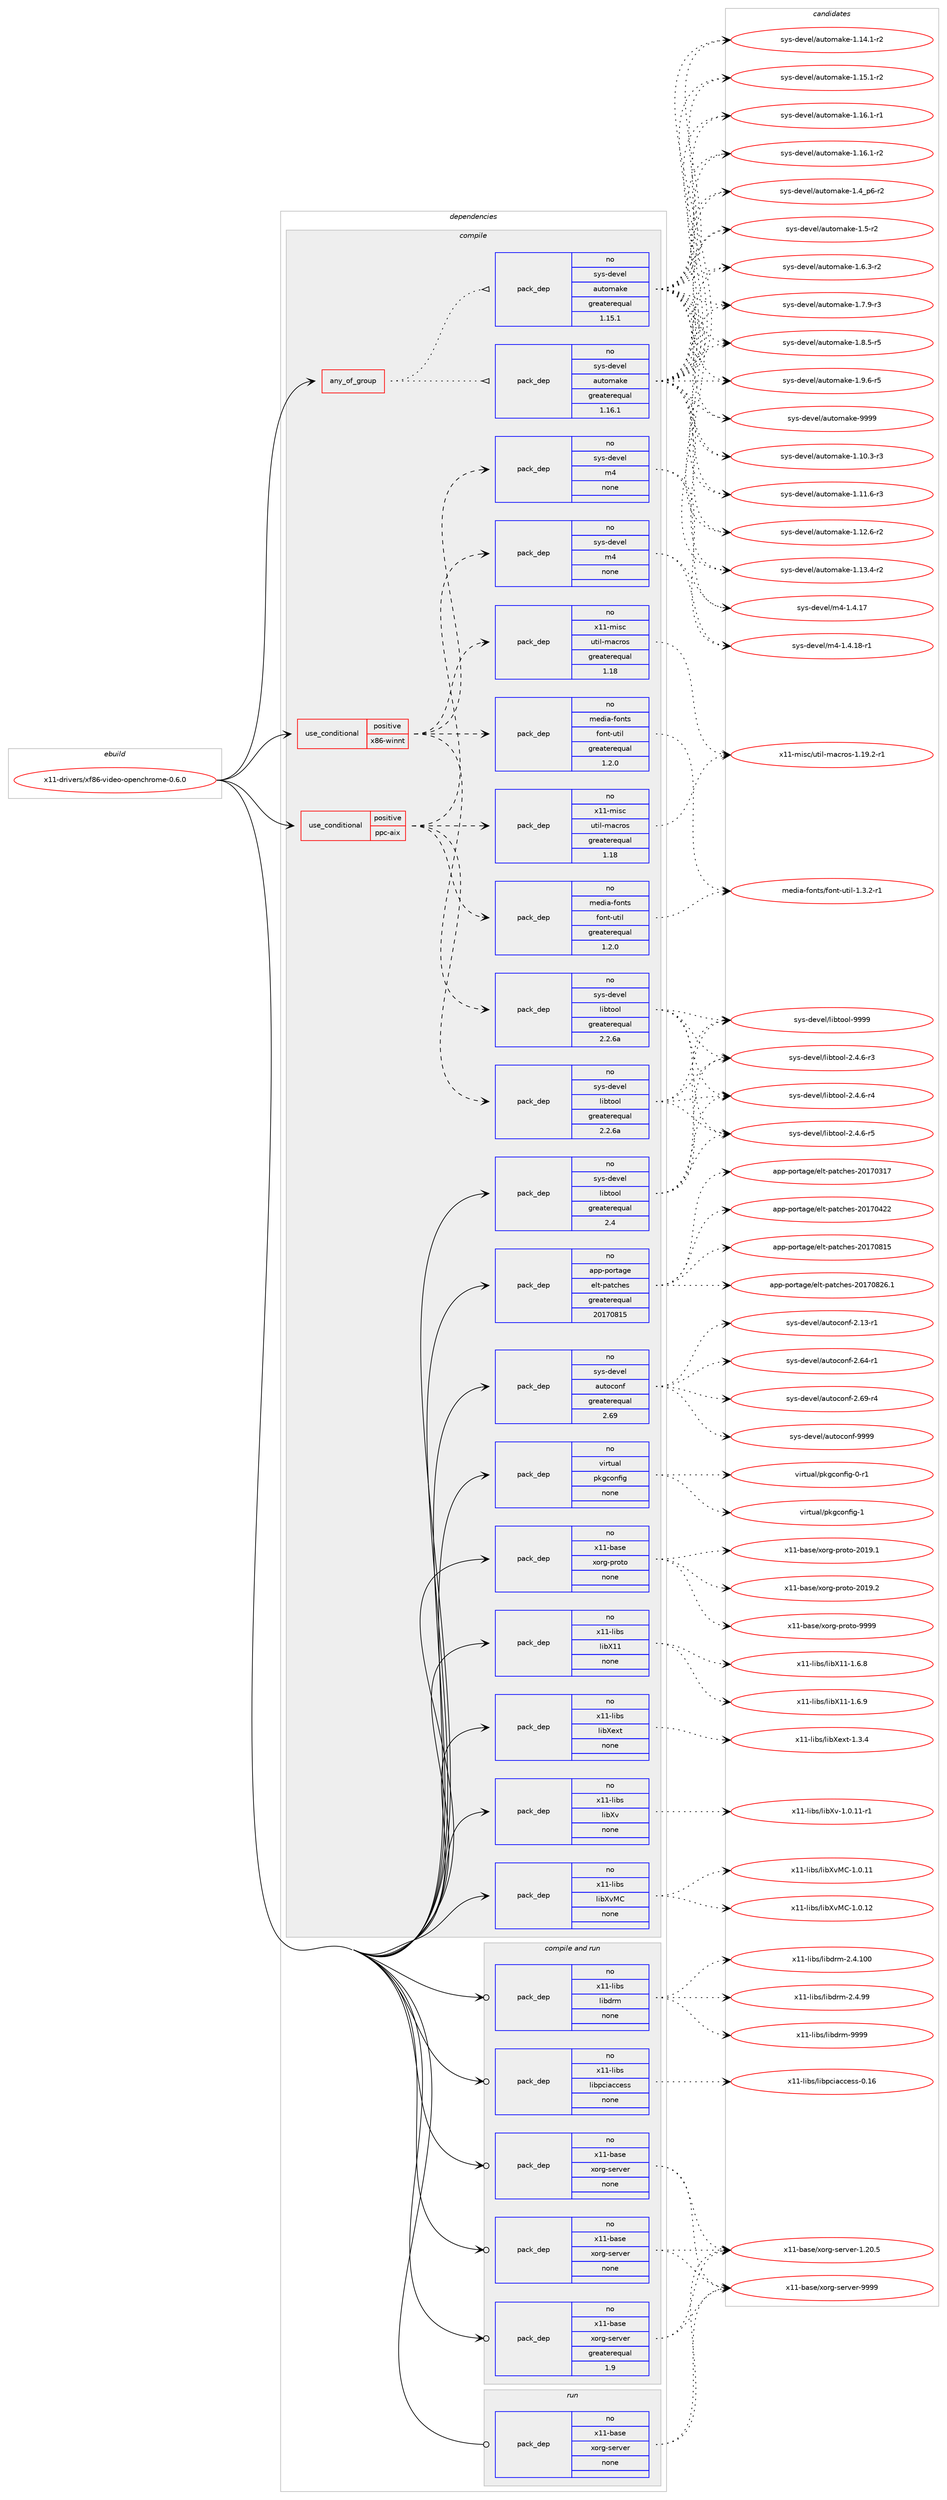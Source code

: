 digraph prolog {

# *************
# Graph options
# *************

newrank=true;
concentrate=true;
compound=true;
graph [rankdir=LR,fontname=Helvetica,fontsize=10,ranksep=1.5];#, ranksep=2.5, nodesep=0.2];
edge  [arrowhead=vee];
node  [fontname=Helvetica,fontsize=10];

# **********
# The ebuild
# **********

subgraph cluster_leftcol {
color=gray;
rank=same;
label=<<i>ebuild</i>>;
id [label="x11-drivers/xf86-video-openchrome-0.6.0", color=red, width=4, href="../x11-drivers/xf86-video-openchrome-0.6.0.svg"];
}

# ****************
# The dependencies
# ****************

subgraph cluster_midcol {
color=gray;
label=<<i>dependencies</i>>;
subgraph cluster_compile {
fillcolor="#eeeeee";
style=filled;
label=<<i>compile</i>>;
subgraph any15936 {
dependency914821 [label=<<TABLE BORDER="0" CELLBORDER="1" CELLSPACING="0" CELLPADDING="4"><TR><TD CELLPADDING="10">any_of_group</TD></TR></TABLE>>, shape=none, color=red];subgraph pack679154 {
dependency914822 [label=<<TABLE BORDER="0" CELLBORDER="1" CELLSPACING="0" CELLPADDING="4" WIDTH="220"><TR><TD ROWSPAN="6" CELLPADDING="30">pack_dep</TD></TR><TR><TD WIDTH="110">no</TD></TR><TR><TD>sys-devel</TD></TR><TR><TD>automake</TD></TR><TR><TD>greaterequal</TD></TR><TR><TD>1.16.1</TD></TR></TABLE>>, shape=none, color=blue];
}
dependency914821:e -> dependency914822:w [weight=20,style="dotted",arrowhead="oinv"];
subgraph pack679155 {
dependency914823 [label=<<TABLE BORDER="0" CELLBORDER="1" CELLSPACING="0" CELLPADDING="4" WIDTH="220"><TR><TD ROWSPAN="6" CELLPADDING="30">pack_dep</TD></TR><TR><TD WIDTH="110">no</TD></TR><TR><TD>sys-devel</TD></TR><TR><TD>automake</TD></TR><TR><TD>greaterequal</TD></TR><TR><TD>1.15.1</TD></TR></TABLE>>, shape=none, color=blue];
}
dependency914821:e -> dependency914823:w [weight=20,style="dotted",arrowhead="oinv"];
}
id:e -> dependency914821:w [weight=20,style="solid",arrowhead="vee"];
subgraph cond219144 {
dependency914824 [label=<<TABLE BORDER="0" CELLBORDER="1" CELLSPACING="0" CELLPADDING="4"><TR><TD ROWSPAN="3" CELLPADDING="10">use_conditional</TD></TR><TR><TD>positive</TD></TR><TR><TD>ppc-aix</TD></TR></TABLE>>, shape=none, color=red];
subgraph pack679156 {
dependency914825 [label=<<TABLE BORDER="0" CELLBORDER="1" CELLSPACING="0" CELLPADDING="4" WIDTH="220"><TR><TD ROWSPAN="6" CELLPADDING="30">pack_dep</TD></TR><TR><TD WIDTH="110">no</TD></TR><TR><TD>sys-devel</TD></TR><TR><TD>libtool</TD></TR><TR><TD>greaterequal</TD></TR><TR><TD>2.2.6a</TD></TR></TABLE>>, shape=none, color=blue];
}
dependency914824:e -> dependency914825:w [weight=20,style="dashed",arrowhead="vee"];
subgraph pack679157 {
dependency914826 [label=<<TABLE BORDER="0" CELLBORDER="1" CELLSPACING="0" CELLPADDING="4" WIDTH="220"><TR><TD ROWSPAN="6" CELLPADDING="30">pack_dep</TD></TR><TR><TD WIDTH="110">no</TD></TR><TR><TD>sys-devel</TD></TR><TR><TD>m4</TD></TR><TR><TD>none</TD></TR><TR><TD></TD></TR></TABLE>>, shape=none, color=blue];
}
dependency914824:e -> dependency914826:w [weight=20,style="dashed",arrowhead="vee"];
subgraph pack679158 {
dependency914827 [label=<<TABLE BORDER="0" CELLBORDER="1" CELLSPACING="0" CELLPADDING="4" WIDTH="220"><TR><TD ROWSPAN="6" CELLPADDING="30">pack_dep</TD></TR><TR><TD WIDTH="110">no</TD></TR><TR><TD>x11-misc</TD></TR><TR><TD>util-macros</TD></TR><TR><TD>greaterequal</TD></TR><TR><TD>1.18</TD></TR></TABLE>>, shape=none, color=blue];
}
dependency914824:e -> dependency914827:w [weight=20,style="dashed",arrowhead="vee"];
subgraph pack679159 {
dependency914828 [label=<<TABLE BORDER="0" CELLBORDER="1" CELLSPACING="0" CELLPADDING="4" WIDTH="220"><TR><TD ROWSPAN="6" CELLPADDING="30">pack_dep</TD></TR><TR><TD WIDTH="110">no</TD></TR><TR><TD>media-fonts</TD></TR><TR><TD>font-util</TD></TR><TR><TD>greaterequal</TD></TR><TR><TD>1.2.0</TD></TR></TABLE>>, shape=none, color=blue];
}
dependency914824:e -> dependency914828:w [weight=20,style="dashed",arrowhead="vee"];
}
id:e -> dependency914824:w [weight=20,style="solid",arrowhead="vee"];
subgraph cond219145 {
dependency914829 [label=<<TABLE BORDER="0" CELLBORDER="1" CELLSPACING="0" CELLPADDING="4"><TR><TD ROWSPAN="3" CELLPADDING="10">use_conditional</TD></TR><TR><TD>positive</TD></TR><TR><TD>x86-winnt</TD></TR></TABLE>>, shape=none, color=red];
subgraph pack679160 {
dependency914830 [label=<<TABLE BORDER="0" CELLBORDER="1" CELLSPACING="0" CELLPADDING="4" WIDTH="220"><TR><TD ROWSPAN="6" CELLPADDING="30">pack_dep</TD></TR><TR><TD WIDTH="110">no</TD></TR><TR><TD>sys-devel</TD></TR><TR><TD>libtool</TD></TR><TR><TD>greaterequal</TD></TR><TR><TD>2.2.6a</TD></TR></TABLE>>, shape=none, color=blue];
}
dependency914829:e -> dependency914830:w [weight=20,style="dashed",arrowhead="vee"];
subgraph pack679161 {
dependency914831 [label=<<TABLE BORDER="0" CELLBORDER="1" CELLSPACING="0" CELLPADDING="4" WIDTH="220"><TR><TD ROWSPAN="6" CELLPADDING="30">pack_dep</TD></TR><TR><TD WIDTH="110">no</TD></TR><TR><TD>sys-devel</TD></TR><TR><TD>m4</TD></TR><TR><TD>none</TD></TR><TR><TD></TD></TR></TABLE>>, shape=none, color=blue];
}
dependency914829:e -> dependency914831:w [weight=20,style="dashed",arrowhead="vee"];
subgraph pack679162 {
dependency914832 [label=<<TABLE BORDER="0" CELLBORDER="1" CELLSPACING="0" CELLPADDING="4" WIDTH="220"><TR><TD ROWSPAN="6" CELLPADDING="30">pack_dep</TD></TR><TR><TD WIDTH="110">no</TD></TR><TR><TD>x11-misc</TD></TR><TR><TD>util-macros</TD></TR><TR><TD>greaterequal</TD></TR><TR><TD>1.18</TD></TR></TABLE>>, shape=none, color=blue];
}
dependency914829:e -> dependency914832:w [weight=20,style="dashed",arrowhead="vee"];
subgraph pack679163 {
dependency914833 [label=<<TABLE BORDER="0" CELLBORDER="1" CELLSPACING="0" CELLPADDING="4" WIDTH="220"><TR><TD ROWSPAN="6" CELLPADDING="30">pack_dep</TD></TR><TR><TD WIDTH="110">no</TD></TR><TR><TD>media-fonts</TD></TR><TR><TD>font-util</TD></TR><TR><TD>greaterequal</TD></TR><TR><TD>1.2.0</TD></TR></TABLE>>, shape=none, color=blue];
}
dependency914829:e -> dependency914833:w [weight=20,style="dashed",arrowhead="vee"];
}
id:e -> dependency914829:w [weight=20,style="solid",arrowhead="vee"];
subgraph pack679164 {
dependency914834 [label=<<TABLE BORDER="0" CELLBORDER="1" CELLSPACING="0" CELLPADDING="4" WIDTH="220"><TR><TD ROWSPAN="6" CELLPADDING="30">pack_dep</TD></TR><TR><TD WIDTH="110">no</TD></TR><TR><TD>app-portage</TD></TR><TR><TD>elt-patches</TD></TR><TR><TD>greaterequal</TD></TR><TR><TD>20170815</TD></TR></TABLE>>, shape=none, color=blue];
}
id:e -> dependency914834:w [weight=20,style="solid",arrowhead="vee"];
subgraph pack679165 {
dependency914835 [label=<<TABLE BORDER="0" CELLBORDER="1" CELLSPACING="0" CELLPADDING="4" WIDTH="220"><TR><TD ROWSPAN="6" CELLPADDING="30">pack_dep</TD></TR><TR><TD WIDTH="110">no</TD></TR><TR><TD>sys-devel</TD></TR><TR><TD>autoconf</TD></TR><TR><TD>greaterequal</TD></TR><TR><TD>2.69</TD></TR></TABLE>>, shape=none, color=blue];
}
id:e -> dependency914835:w [weight=20,style="solid",arrowhead="vee"];
subgraph pack679166 {
dependency914836 [label=<<TABLE BORDER="0" CELLBORDER="1" CELLSPACING="0" CELLPADDING="4" WIDTH="220"><TR><TD ROWSPAN="6" CELLPADDING="30">pack_dep</TD></TR><TR><TD WIDTH="110">no</TD></TR><TR><TD>sys-devel</TD></TR><TR><TD>libtool</TD></TR><TR><TD>greaterequal</TD></TR><TR><TD>2.4</TD></TR></TABLE>>, shape=none, color=blue];
}
id:e -> dependency914836:w [weight=20,style="solid",arrowhead="vee"];
subgraph pack679167 {
dependency914837 [label=<<TABLE BORDER="0" CELLBORDER="1" CELLSPACING="0" CELLPADDING="4" WIDTH="220"><TR><TD ROWSPAN="6" CELLPADDING="30">pack_dep</TD></TR><TR><TD WIDTH="110">no</TD></TR><TR><TD>virtual</TD></TR><TR><TD>pkgconfig</TD></TR><TR><TD>none</TD></TR><TR><TD></TD></TR></TABLE>>, shape=none, color=blue];
}
id:e -> dependency914837:w [weight=20,style="solid",arrowhead="vee"];
subgraph pack679168 {
dependency914838 [label=<<TABLE BORDER="0" CELLBORDER="1" CELLSPACING="0" CELLPADDING="4" WIDTH="220"><TR><TD ROWSPAN="6" CELLPADDING="30">pack_dep</TD></TR><TR><TD WIDTH="110">no</TD></TR><TR><TD>x11-base</TD></TR><TR><TD>xorg-proto</TD></TR><TR><TD>none</TD></TR><TR><TD></TD></TR></TABLE>>, shape=none, color=blue];
}
id:e -> dependency914838:w [weight=20,style="solid",arrowhead="vee"];
subgraph pack679169 {
dependency914839 [label=<<TABLE BORDER="0" CELLBORDER="1" CELLSPACING="0" CELLPADDING="4" WIDTH="220"><TR><TD ROWSPAN="6" CELLPADDING="30">pack_dep</TD></TR><TR><TD WIDTH="110">no</TD></TR><TR><TD>x11-libs</TD></TR><TR><TD>libX11</TD></TR><TR><TD>none</TD></TR><TR><TD></TD></TR></TABLE>>, shape=none, color=blue];
}
id:e -> dependency914839:w [weight=20,style="solid",arrowhead="vee"];
subgraph pack679170 {
dependency914840 [label=<<TABLE BORDER="0" CELLBORDER="1" CELLSPACING="0" CELLPADDING="4" WIDTH="220"><TR><TD ROWSPAN="6" CELLPADDING="30">pack_dep</TD></TR><TR><TD WIDTH="110">no</TD></TR><TR><TD>x11-libs</TD></TR><TR><TD>libXext</TD></TR><TR><TD>none</TD></TR><TR><TD></TD></TR></TABLE>>, shape=none, color=blue];
}
id:e -> dependency914840:w [weight=20,style="solid",arrowhead="vee"];
subgraph pack679171 {
dependency914841 [label=<<TABLE BORDER="0" CELLBORDER="1" CELLSPACING="0" CELLPADDING="4" WIDTH="220"><TR><TD ROWSPAN="6" CELLPADDING="30">pack_dep</TD></TR><TR><TD WIDTH="110">no</TD></TR><TR><TD>x11-libs</TD></TR><TR><TD>libXv</TD></TR><TR><TD>none</TD></TR><TR><TD></TD></TR></TABLE>>, shape=none, color=blue];
}
id:e -> dependency914841:w [weight=20,style="solid",arrowhead="vee"];
subgraph pack679172 {
dependency914842 [label=<<TABLE BORDER="0" CELLBORDER="1" CELLSPACING="0" CELLPADDING="4" WIDTH="220"><TR><TD ROWSPAN="6" CELLPADDING="30">pack_dep</TD></TR><TR><TD WIDTH="110">no</TD></TR><TR><TD>x11-libs</TD></TR><TR><TD>libXvMC</TD></TR><TR><TD>none</TD></TR><TR><TD></TD></TR></TABLE>>, shape=none, color=blue];
}
id:e -> dependency914842:w [weight=20,style="solid",arrowhead="vee"];
}
subgraph cluster_compileandrun {
fillcolor="#eeeeee";
style=filled;
label=<<i>compile and run</i>>;
subgraph pack679173 {
dependency914843 [label=<<TABLE BORDER="0" CELLBORDER="1" CELLSPACING="0" CELLPADDING="4" WIDTH="220"><TR><TD ROWSPAN="6" CELLPADDING="30">pack_dep</TD></TR><TR><TD WIDTH="110">no</TD></TR><TR><TD>x11-base</TD></TR><TR><TD>xorg-server</TD></TR><TR><TD>greaterequal</TD></TR><TR><TD>1.9</TD></TR></TABLE>>, shape=none, color=blue];
}
id:e -> dependency914843:w [weight=20,style="solid",arrowhead="odotvee"];
subgraph pack679174 {
dependency914844 [label=<<TABLE BORDER="0" CELLBORDER="1" CELLSPACING="0" CELLPADDING="4" WIDTH="220"><TR><TD ROWSPAN="6" CELLPADDING="30">pack_dep</TD></TR><TR><TD WIDTH="110">no</TD></TR><TR><TD>x11-base</TD></TR><TR><TD>xorg-server</TD></TR><TR><TD>none</TD></TR><TR><TD></TD></TR></TABLE>>, shape=none, color=blue];
}
id:e -> dependency914844:w [weight=20,style="solid",arrowhead="odotvee"];
subgraph pack679175 {
dependency914845 [label=<<TABLE BORDER="0" CELLBORDER="1" CELLSPACING="0" CELLPADDING="4" WIDTH="220"><TR><TD ROWSPAN="6" CELLPADDING="30">pack_dep</TD></TR><TR><TD WIDTH="110">no</TD></TR><TR><TD>x11-base</TD></TR><TR><TD>xorg-server</TD></TR><TR><TD>none</TD></TR><TR><TD></TD></TR></TABLE>>, shape=none, color=blue];
}
id:e -> dependency914845:w [weight=20,style="solid",arrowhead="odotvee"];
subgraph pack679176 {
dependency914846 [label=<<TABLE BORDER="0" CELLBORDER="1" CELLSPACING="0" CELLPADDING="4" WIDTH="220"><TR><TD ROWSPAN="6" CELLPADDING="30">pack_dep</TD></TR><TR><TD WIDTH="110">no</TD></TR><TR><TD>x11-libs</TD></TR><TR><TD>libdrm</TD></TR><TR><TD>none</TD></TR><TR><TD></TD></TR></TABLE>>, shape=none, color=blue];
}
id:e -> dependency914846:w [weight=20,style="solid",arrowhead="odotvee"];
subgraph pack679177 {
dependency914847 [label=<<TABLE BORDER="0" CELLBORDER="1" CELLSPACING="0" CELLPADDING="4" WIDTH="220"><TR><TD ROWSPAN="6" CELLPADDING="30">pack_dep</TD></TR><TR><TD WIDTH="110">no</TD></TR><TR><TD>x11-libs</TD></TR><TR><TD>libpciaccess</TD></TR><TR><TD>none</TD></TR><TR><TD></TD></TR></TABLE>>, shape=none, color=blue];
}
id:e -> dependency914847:w [weight=20,style="solid",arrowhead="odotvee"];
}
subgraph cluster_run {
fillcolor="#eeeeee";
style=filled;
label=<<i>run</i>>;
subgraph pack679178 {
dependency914848 [label=<<TABLE BORDER="0" CELLBORDER="1" CELLSPACING="0" CELLPADDING="4" WIDTH="220"><TR><TD ROWSPAN="6" CELLPADDING="30">pack_dep</TD></TR><TR><TD WIDTH="110">no</TD></TR><TR><TD>x11-base</TD></TR><TR><TD>xorg-server</TD></TR><TR><TD>none</TD></TR><TR><TD></TD></TR></TABLE>>, shape=none, color=blue];
}
id:e -> dependency914848:w [weight=20,style="solid",arrowhead="odot"];
}
}

# **************
# The candidates
# **************

subgraph cluster_choices {
rank=same;
color=gray;
label=<<i>candidates</i>>;

subgraph choice679154 {
color=black;
nodesep=1;
choice11512111545100101118101108479711711611110997107101454946494846514511451 [label="sys-devel/automake-1.10.3-r3", color=red, width=4,href="../sys-devel/automake-1.10.3-r3.svg"];
choice11512111545100101118101108479711711611110997107101454946494946544511451 [label="sys-devel/automake-1.11.6-r3", color=red, width=4,href="../sys-devel/automake-1.11.6-r3.svg"];
choice11512111545100101118101108479711711611110997107101454946495046544511450 [label="sys-devel/automake-1.12.6-r2", color=red, width=4,href="../sys-devel/automake-1.12.6-r2.svg"];
choice11512111545100101118101108479711711611110997107101454946495146524511450 [label="sys-devel/automake-1.13.4-r2", color=red, width=4,href="../sys-devel/automake-1.13.4-r2.svg"];
choice11512111545100101118101108479711711611110997107101454946495246494511450 [label="sys-devel/automake-1.14.1-r2", color=red, width=4,href="../sys-devel/automake-1.14.1-r2.svg"];
choice11512111545100101118101108479711711611110997107101454946495346494511450 [label="sys-devel/automake-1.15.1-r2", color=red, width=4,href="../sys-devel/automake-1.15.1-r2.svg"];
choice11512111545100101118101108479711711611110997107101454946495446494511449 [label="sys-devel/automake-1.16.1-r1", color=red, width=4,href="../sys-devel/automake-1.16.1-r1.svg"];
choice11512111545100101118101108479711711611110997107101454946495446494511450 [label="sys-devel/automake-1.16.1-r2", color=red, width=4,href="../sys-devel/automake-1.16.1-r2.svg"];
choice115121115451001011181011084797117116111109971071014549465295112544511450 [label="sys-devel/automake-1.4_p6-r2", color=red, width=4,href="../sys-devel/automake-1.4_p6-r2.svg"];
choice11512111545100101118101108479711711611110997107101454946534511450 [label="sys-devel/automake-1.5-r2", color=red, width=4,href="../sys-devel/automake-1.5-r2.svg"];
choice115121115451001011181011084797117116111109971071014549465446514511450 [label="sys-devel/automake-1.6.3-r2", color=red, width=4,href="../sys-devel/automake-1.6.3-r2.svg"];
choice115121115451001011181011084797117116111109971071014549465546574511451 [label="sys-devel/automake-1.7.9-r3", color=red, width=4,href="../sys-devel/automake-1.7.9-r3.svg"];
choice115121115451001011181011084797117116111109971071014549465646534511453 [label="sys-devel/automake-1.8.5-r5", color=red, width=4,href="../sys-devel/automake-1.8.5-r5.svg"];
choice115121115451001011181011084797117116111109971071014549465746544511453 [label="sys-devel/automake-1.9.6-r5", color=red, width=4,href="../sys-devel/automake-1.9.6-r5.svg"];
choice115121115451001011181011084797117116111109971071014557575757 [label="sys-devel/automake-9999", color=red, width=4,href="../sys-devel/automake-9999.svg"];
dependency914822:e -> choice11512111545100101118101108479711711611110997107101454946494846514511451:w [style=dotted,weight="100"];
dependency914822:e -> choice11512111545100101118101108479711711611110997107101454946494946544511451:w [style=dotted,weight="100"];
dependency914822:e -> choice11512111545100101118101108479711711611110997107101454946495046544511450:w [style=dotted,weight="100"];
dependency914822:e -> choice11512111545100101118101108479711711611110997107101454946495146524511450:w [style=dotted,weight="100"];
dependency914822:e -> choice11512111545100101118101108479711711611110997107101454946495246494511450:w [style=dotted,weight="100"];
dependency914822:e -> choice11512111545100101118101108479711711611110997107101454946495346494511450:w [style=dotted,weight="100"];
dependency914822:e -> choice11512111545100101118101108479711711611110997107101454946495446494511449:w [style=dotted,weight="100"];
dependency914822:e -> choice11512111545100101118101108479711711611110997107101454946495446494511450:w [style=dotted,weight="100"];
dependency914822:e -> choice115121115451001011181011084797117116111109971071014549465295112544511450:w [style=dotted,weight="100"];
dependency914822:e -> choice11512111545100101118101108479711711611110997107101454946534511450:w [style=dotted,weight="100"];
dependency914822:e -> choice115121115451001011181011084797117116111109971071014549465446514511450:w [style=dotted,weight="100"];
dependency914822:e -> choice115121115451001011181011084797117116111109971071014549465546574511451:w [style=dotted,weight="100"];
dependency914822:e -> choice115121115451001011181011084797117116111109971071014549465646534511453:w [style=dotted,weight="100"];
dependency914822:e -> choice115121115451001011181011084797117116111109971071014549465746544511453:w [style=dotted,weight="100"];
dependency914822:e -> choice115121115451001011181011084797117116111109971071014557575757:w [style=dotted,weight="100"];
}
subgraph choice679155 {
color=black;
nodesep=1;
choice11512111545100101118101108479711711611110997107101454946494846514511451 [label="sys-devel/automake-1.10.3-r3", color=red, width=4,href="../sys-devel/automake-1.10.3-r3.svg"];
choice11512111545100101118101108479711711611110997107101454946494946544511451 [label="sys-devel/automake-1.11.6-r3", color=red, width=4,href="../sys-devel/automake-1.11.6-r3.svg"];
choice11512111545100101118101108479711711611110997107101454946495046544511450 [label="sys-devel/automake-1.12.6-r2", color=red, width=4,href="../sys-devel/automake-1.12.6-r2.svg"];
choice11512111545100101118101108479711711611110997107101454946495146524511450 [label="sys-devel/automake-1.13.4-r2", color=red, width=4,href="../sys-devel/automake-1.13.4-r2.svg"];
choice11512111545100101118101108479711711611110997107101454946495246494511450 [label="sys-devel/automake-1.14.1-r2", color=red, width=4,href="../sys-devel/automake-1.14.1-r2.svg"];
choice11512111545100101118101108479711711611110997107101454946495346494511450 [label="sys-devel/automake-1.15.1-r2", color=red, width=4,href="../sys-devel/automake-1.15.1-r2.svg"];
choice11512111545100101118101108479711711611110997107101454946495446494511449 [label="sys-devel/automake-1.16.1-r1", color=red, width=4,href="../sys-devel/automake-1.16.1-r1.svg"];
choice11512111545100101118101108479711711611110997107101454946495446494511450 [label="sys-devel/automake-1.16.1-r2", color=red, width=4,href="../sys-devel/automake-1.16.1-r2.svg"];
choice115121115451001011181011084797117116111109971071014549465295112544511450 [label="sys-devel/automake-1.4_p6-r2", color=red, width=4,href="../sys-devel/automake-1.4_p6-r2.svg"];
choice11512111545100101118101108479711711611110997107101454946534511450 [label="sys-devel/automake-1.5-r2", color=red, width=4,href="../sys-devel/automake-1.5-r2.svg"];
choice115121115451001011181011084797117116111109971071014549465446514511450 [label="sys-devel/automake-1.6.3-r2", color=red, width=4,href="../sys-devel/automake-1.6.3-r2.svg"];
choice115121115451001011181011084797117116111109971071014549465546574511451 [label="sys-devel/automake-1.7.9-r3", color=red, width=4,href="../sys-devel/automake-1.7.9-r3.svg"];
choice115121115451001011181011084797117116111109971071014549465646534511453 [label="sys-devel/automake-1.8.5-r5", color=red, width=4,href="../sys-devel/automake-1.8.5-r5.svg"];
choice115121115451001011181011084797117116111109971071014549465746544511453 [label="sys-devel/automake-1.9.6-r5", color=red, width=4,href="../sys-devel/automake-1.9.6-r5.svg"];
choice115121115451001011181011084797117116111109971071014557575757 [label="sys-devel/automake-9999", color=red, width=4,href="../sys-devel/automake-9999.svg"];
dependency914823:e -> choice11512111545100101118101108479711711611110997107101454946494846514511451:w [style=dotted,weight="100"];
dependency914823:e -> choice11512111545100101118101108479711711611110997107101454946494946544511451:w [style=dotted,weight="100"];
dependency914823:e -> choice11512111545100101118101108479711711611110997107101454946495046544511450:w [style=dotted,weight="100"];
dependency914823:e -> choice11512111545100101118101108479711711611110997107101454946495146524511450:w [style=dotted,weight="100"];
dependency914823:e -> choice11512111545100101118101108479711711611110997107101454946495246494511450:w [style=dotted,weight="100"];
dependency914823:e -> choice11512111545100101118101108479711711611110997107101454946495346494511450:w [style=dotted,weight="100"];
dependency914823:e -> choice11512111545100101118101108479711711611110997107101454946495446494511449:w [style=dotted,weight="100"];
dependency914823:e -> choice11512111545100101118101108479711711611110997107101454946495446494511450:w [style=dotted,weight="100"];
dependency914823:e -> choice115121115451001011181011084797117116111109971071014549465295112544511450:w [style=dotted,weight="100"];
dependency914823:e -> choice11512111545100101118101108479711711611110997107101454946534511450:w [style=dotted,weight="100"];
dependency914823:e -> choice115121115451001011181011084797117116111109971071014549465446514511450:w [style=dotted,weight="100"];
dependency914823:e -> choice115121115451001011181011084797117116111109971071014549465546574511451:w [style=dotted,weight="100"];
dependency914823:e -> choice115121115451001011181011084797117116111109971071014549465646534511453:w [style=dotted,weight="100"];
dependency914823:e -> choice115121115451001011181011084797117116111109971071014549465746544511453:w [style=dotted,weight="100"];
dependency914823:e -> choice115121115451001011181011084797117116111109971071014557575757:w [style=dotted,weight="100"];
}
subgraph choice679156 {
color=black;
nodesep=1;
choice1151211154510010111810110847108105981161111111084550465246544511451 [label="sys-devel/libtool-2.4.6-r3", color=red, width=4,href="../sys-devel/libtool-2.4.6-r3.svg"];
choice1151211154510010111810110847108105981161111111084550465246544511452 [label="sys-devel/libtool-2.4.6-r4", color=red, width=4,href="../sys-devel/libtool-2.4.6-r4.svg"];
choice1151211154510010111810110847108105981161111111084550465246544511453 [label="sys-devel/libtool-2.4.6-r5", color=red, width=4,href="../sys-devel/libtool-2.4.6-r5.svg"];
choice1151211154510010111810110847108105981161111111084557575757 [label="sys-devel/libtool-9999", color=red, width=4,href="../sys-devel/libtool-9999.svg"];
dependency914825:e -> choice1151211154510010111810110847108105981161111111084550465246544511451:w [style=dotted,weight="100"];
dependency914825:e -> choice1151211154510010111810110847108105981161111111084550465246544511452:w [style=dotted,weight="100"];
dependency914825:e -> choice1151211154510010111810110847108105981161111111084550465246544511453:w [style=dotted,weight="100"];
dependency914825:e -> choice1151211154510010111810110847108105981161111111084557575757:w [style=dotted,weight="100"];
}
subgraph choice679157 {
color=black;
nodesep=1;
choice11512111545100101118101108471095245494652464955 [label="sys-devel/m4-1.4.17", color=red, width=4,href="../sys-devel/m4-1.4.17.svg"];
choice115121115451001011181011084710952454946524649564511449 [label="sys-devel/m4-1.4.18-r1", color=red, width=4,href="../sys-devel/m4-1.4.18-r1.svg"];
dependency914826:e -> choice11512111545100101118101108471095245494652464955:w [style=dotted,weight="100"];
dependency914826:e -> choice115121115451001011181011084710952454946524649564511449:w [style=dotted,weight="100"];
}
subgraph choice679158 {
color=black;
nodesep=1;
choice1204949451091051159947117116105108451099799114111115454946495746504511449 [label="x11-misc/util-macros-1.19.2-r1", color=red, width=4,href="../x11-misc/util-macros-1.19.2-r1.svg"];
dependency914827:e -> choice1204949451091051159947117116105108451099799114111115454946495746504511449:w [style=dotted,weight="100"];
}
subgraph choice679159 {
color=black;
nodesep=1;
choice109101100105974510211111011611547102111110116451171161051084549465146504511449 [label="media-fonts/font-util-1.3.2-r1", color=red, width=4,href="../media-fonts/font-util-1.3.2-r1.svg"];
dependency914828:e -> choice109101100105974510211111011611547102111110116451171161051084549465146504511449:w [style=dotted,weight="100"];
}
subgraph choice679160 {
color=black;
nodesep=1;
choice1151211154510010111810110847108105981161111111084550465246544511451 [label="sys-devel/libtool-2.4.6-r3", color=red, width=4,href="../sys-devel/libtool-2.4.6-r3.svg"];
choice1151211154510010111810110847108105981161111111084550465246544511452 [label="sys-devel/libtool-2.4.6-r4", color=red, width=4,href="../sys-devel/libtool-2.4.6-r4.svg"];
choice1151211154510010111810110847108105981161111111084550465246544511453 [label="sys-devel/libtool-2.4.6-r5", color=red, width=4,href="../sys-devel/libtool-2.4.6-r5.svg"];
choice1151211154510010111810110847108105981161111111084557575757 [label="sys-devel/libtool-9999", color=red, width=4,href="../sys-devel/libtool-9999.svg"];
dependency914830:e -> choice1151211154510010111810110847108105981161111111084550465246544511451:w [style=dotted,weight="100"];
dependency914830:e -> choice1151211154510010111810110847108105981161111111084550465246544511452:w [style=dotted,weight="100"];
dependency914830:e -> choice1151211154510010111810110847108105981161111111084550465246544511453:w [style=dotted,weight="100"];
dependency914830:e -> choice1151211154510010111810110847108105981161111111084557575757:w [style=dotted,weight="100"];
}
subgraph choice679161 {
color=black;
nodesep=1;
choice11512111545100101118101108471095245494652464955 [label="sys-devel/m4-1.4.17", color=red, width=4,href="../sys-devel/m4-1.4.17.svg"];
choice115121115451001011181011084710952454946524649564511449 [label="sys-devel/m4-1.4.18-r1", color=red, width=4,href="../sys-devel/m4-1.4.18-r1.svg"];
dependency914831:e -> choice11512111545100101118101108471095245494652464955:w [style=dotted,weight="100"];
dependency914831:e -> choice115121115451001011181011084710952454946524649564511449:w [style=dotted,weight="100"];
}
subgraph choice679162 {
color=black;
nodesep=1;
choice1204949451091051159947117116105108451099799114111115454946495746504511449 [label="x11-misc/util-macros-1.19.2-r1", color=red, width=4,href="../x11-misc/util-macros-1.19.2-r1.svg"];
dependency914832:e -> choice1204949451091051159947117116105108451099799114111115454946495746504511449:w [style=dotted,weight="100"];
}
subgraph choice679163 {
color=black;
nodesep=1;
choice109101100105974510211111011611547102111110116451171161051084549465146504511449 [label="media-fonts/font-util-1.3.2-r1", color=red, width=4,href="../media-fonts/font-util-1.3.2-r1.svg"];
dependency914833:e -> choice109101100105974510211111011611547102111110116451171161051084549465146504511449:w [style=dotted,weight="100"];
}
subgraph choice679164 {
color=black;
nodesep=1;
choice97112112451121111141169710310147101108116451129711699104101115455048495548514955 [label="app-portage/elt-patches-20170317", color=red, width=4,href="../app-portage/elt-patches-20170317.svg"];
choice97112112451121111141169710310147101108116451129711699104101115455048495548525050 [label="app-portage/elt-patches-20170422", color=red, width=4,href="../app-portage/elt-patches-20170422.svg"];
choice97112112451121111141169710310147101108116451129711699104101115455048495548564953 [label="app-portage/elt-patches-20170815", color=red, width=4,href="../app-portage/elt-patches-20170815.svg"];
choice971121124511211111411697103101471011081164511297116991041011154550484955485650544649 [label="app-portage/elt-patches-20170826.1", color=red, width=4,href="../app-portage/elt-patches-20170826.1.svg"];
dependency914834:e -> choice97112112451121111141169710310147101108116451129711699104101115455048495548514955:w [style=dotted,weight="100"];
dependency914834:e -> choice97112112451121111141169710310147101108116451129711699104101115455048495548525050:w [style=dotted,weight="100"];
dependency914834:e -> choice97112112451121111141169710310147101108116451129711699104101115455048495548564953:w [style=dotted,weight="100"];
dependency914834:e -> choice971121124511211111411697103101471011081164511297116991041011154550484955485650544649:w [style=dotted,weight="100"];
}
subgraph choice679165 {
color=black;
nodesep=1;
choice1151211154510010111810110847971171161119911111010245504649514511449 [label="sys-devel/autoconf-2.13-r1", color=red, width=4,href="../sys-devel/autoconf-2.13-r1.svg"];
choice1151211154510010111810110847971171161119911111010245504654524511449 [label="sys-devel/autoconf-2.64-r1", color=red, width=4,href="../sys-devel/autoconf-2.64-r1.svg"];
choice1151211154510010111810110847971171161119911111010245504654574511452 [label="sys-devel/autoconf-2.69-r4", color=red, width=4,href="../sys-devel/autoconf-2.69-r4.svg"];
choice115121115451001011181011084797117116111991111101024557575757 [label="sys-devel/autoconf-9999", color=red, width=4,href="../sys-devel/autoconf-9999.svg"];
dependency914835:e -> choice1151211154510010111810110847971171161119911111010245504649514511449:w [style=dotted,weight="100"];
dependency914835:e -> choice1151211154510010111810110847971171161119911111010245504654524511449:w [style=dotted,weight="100"];
dependency914835:e -> choice1151211154510010111810110847971171161119911111010245504654574511452:w [style=dotted,weight="100"];
dependency914835:e -> choice115121115451001011181011084797117116111991111101024557575757:w [style=dotted,weight="100"];
}
subgraph choice679166 {
color=black;
nodesep=1;
choice1151211154510010111810110847108105981161111111084550465246544511451 [label="sys-devel/libtool-2.4.6-r3", color=red, width=4,href="../sys-devel/libtool-2.4.6-r3.svg"];
choice1151211154510010111810110847108105981161111111084550465246544511452 [label="sys-devel/libtool-2.4.6-r4", color=red, width=4,href="../sys-devel/libtool-2.4.6-r4.svg"];
choice1151211154510010111810110847108105981161111111084550465246544511453 [label="sys-devel/libtool-2.4.6-r5", color=red, width=4,href="../sys-devel/libtool-2.4.6-r5.svg"];
choice1151211154510010111810110847108105981161111111084557575757 [label="sys-devel/libtool-9999", color=red, width=4,href="../sys-devel/libtool-9999.svg"];
dependency914836:e -> choice1151211154510010111810110847108105981161111111084550465246544511451:w [style=dotted,weight="100"];
dependency914836:e -> choice1151211154510010111810110847108105981161111111084550465246544511452:w [style=dotted,weight="100"];
dependency914836:e -> choice1151211154510010111810110847108105981161111111084550465246544511453:w [style=dotted,weight="100"];
dependency914836:e -> choice1151211154510010111810110847108105981161111111084557575757:w [style=dotted,weight="100"];
}
subgraph choice679167 {
color=black;
nodesep=1;
choice11810511411611797108471121071039911111010210510345484511449 [label="virtual/pkgconfig-0-r1", color=red, width=4,href="../virtual/pkgconfig-0-r1.svg"];
choice1181051141161179710847112107103991111101021051034549 [label="virtual/pkgconfig-1", color=red, width=4,href="../virtual/pkgconfig-1.svg"];
dependency914837:e -> choice11810511411611797108471121071039911111010210510345484511449:w [style=dotted,weight="100"];
dependency914837:e -> choice1181051141161179710847112107103991111101021051034549:w [style=dotted,weight="100"];
}
subgraph choice679168 {
color=black;
nodesep=1;
choice1204949459897115101471201111141034511211411111611145504849574649 [label="x11-base/xorg-proto-2019.1", color=red, width=4,href="../x11-base/xorg-proto-2019.1.svg"];
choice1204949459897115101471201111141034511211411111611145504849574650 [label="x11-base/xorg-proto-2019.2", color=red, width=4,href="../x11-base/xorg-proto-2019.2.svg"];
choice120494945989711510147120111114103451121141111161114557575757 [label="x11-base/xorg-proto-9999", color=red, width=4,href="../x11-base/xorg-proto-9999.svg"];
dependency914838:e -> choice1204949459897115101471201111141034511211411111611145504849574649:w [style=dotted,weight="100"];
dependency914838:e -> choice1204949459897115101471201111141034511211411111611145504849574650:w [style=dotted,weight="100"];
dependency914838:e -> choice120494945989711510147120111114103451121141111161114557575757:w [style=dotted,weight="100"];
}
subgraph choice679169 {
color=black;
nodesep=1;
choice120494945108105981154710810598884949454946544656 [label="x11-libs/libX11-1.6.8", color=red, width=4,href="../x11-libs/libX11-1.6.8.svg"];
choice120494945108105981154710810598884949454946544657 [label="x11-libs/libX11-1.6.9", color=red, width=4,href="../x11-libs/libX11-1.6.9.svg"];
dependency914839:e -> choice120494945108105981154710810598884949454946544656:w [style=dotted,weight="100"];
dependency914839:e -> choice120494945108105981154710810598884949454946544657:w [style=dotted,weight="100"];
}
subgraph choice679170 {
color=black;
nodesep=1;
choice12049494510810598115471081059888101120116454946514652 [label="x11-libs/libXext-1.3.4", color=red, width=4,href="../x11-libs/libXext-1.3.4.svg"];
dependency914840:e -> choice12049494510810598115471081059888101120116454946514652:w [style=dotted,weight="100"];
}
subgraph choice679171 {
color=black;
nodesep=1;
choice12049494510810598115471081059888118454946484649494511449 [label="x11-libs/libXv-1.0.11-r1", color=red, width=4,href="../x11-libs/libXv-1.0.11-r1.svg"];
dependency914841:e -> choice12049494510810598115471081059888118454946484649494511449:w [style=dotted,weight="100"];
}
subgraph choice679172 {
color=black;
nodesep=1;
choice12049494510810598115471081059888118776745494648464949 [label="x11-libs/libXvMC-1.0.11", color=red, width=4,href="../x11-libs/libXvMC-1.0.11.svg"];
choice12049494510810598115471081059888118776745494648464950 [label="x11-libs/libXvMC-1.0.12", color=red, width=4,href="../x11-libs/libXvMC-1.0.12.svg"];
dependency914842:e -> choice12049494510810598115471081059888118776745494648464949:w [style=dotted,weight="100"];
dependency914842:e -> choice12049494510810598115471081059888118776745494648464950:w [style=dotted,weight="100"];
}
subgraph choice679173 {
color=black;
nodesep=1;
choice1204949459897115101471201111141034511510111411810111445494650484653 [label="x11-base/xorg-server-1.20.5", color=red, width=4,href="../x11-base/xorg-server-1.20.5.svg"];
choice120494945989711510147120111114103451151011141181011144557575757 [label="x11-base/xorg-server-9999", color=red, width=4,href="../x11-base/xorg-server-9999.svg"];
dependency914843:e -> choice1204949459897115101471201111141034511510111411810111445494650484653:w [style=dotted,weight="100"];
dependency914843:e -> choice120494945989711510147120111114103451151011141181011144557575757:w [style=dotted,weight="100"];
}
subgraph choice679174 {
color=black;
nodesep=1;
choice1204949459897115101471201111141034511510111411810111445494650484653 [label="x11-base/xorg-server-1.20.5", color=red, width=4,href="../x11-base/xorg-server-1.20.5.svg"];
choice120494945989711510147120111114103451151011141181011144557575757 [label="x11-base/xorg-server-9999", color=red, width=4,href="../x11-base/xorg-server-9999.svg"];
dependency914844:e -> choice1204949459897115101471201111141034511510111411810111445494650484653:w [style=dotted,weight="100"];
dependency914844:e -> choice120494945989711510147120111114103451151011141181011144557575757:w [style=dotted,weight="100"];
}
subgraph choice679175 {
color=black;
nodesep=1;
choice1204949459897115101471201111141034511510111411810111445494650484653 [label="x11-base/xorg-server-1.20.5", color=red, width=4,href="../x11-base/xorg-server-1.20.5.svg"];
choice120494945989711510147120111114103451151011141181011144557575757 [label="x11-base/xorg-server-9999", color=red, width=4,href="../x11-base/xorg-server-9999.svg"];
dependency914845:e -> choice1204949459897115101471201111141034511510111411810111445494650484653:w [style=dotted,weight="100"];
dependency914845:e -> choice120494945989711510147120111114103451151011141181011144557575757:w [style=dotted,weight="100"];
}
subgraph choice679176 {
color=black;
nodesep=1;
choice1204949451081059811547108105981001141094550465246494848 [label="x11-libs/libdrm-2.4.100", color=red, width=4,href="../x11-libs/libdrm-2.4.100.svg"];
choice12049494510810598115471081059810011410945504652465757 [label="x11-libs/libdrm-2.4.99", color=red, width=4,href="../x11-libs/libdrm-2.4.99.svg"];
choice1204949451081059811547108105981001141094557575757 [label="x11-libs/libdrm-9999", color=red, width=4,href="../x11-libs/libdrm-9999.svg"];
dependency914846:e -> choice1204949451081059811547108105981001141094550465246494848:w [style=dotted,weight="100"];
dependency914846:e -> choice12049494510810598115471081059810011410945504652465757:w [style=dotted,weight="100"];
dependency914846:e -> choice1204949451081059811547108105981001141094557575757:w [style=dotted,weight="100"];
}
subgraph choice679177 {
color=black;
nodesep=1;
choice120494945108105981154710810598112991059799991011151154548464954 [label="x11-libs/libpciaccess-0.16", color=red, width=4,href="../x11-libs/libpciaccess-0.16.svg"];
dependency914847:e -> choice120494945108105981154710810598112991059799991011151154548464954:w [style=dotted,weight="100"];
}
subgraph choice679178 {
color=black;
nodesep=1;
choice1204949459897115101471201111141034511510111411810111445494650484653 [label="x11-base/xorg-server-1.20.5", color=red, width=4,href="../x11-base/xorg-server-1.20.5.svg"];
choice120494945989711510147120111114103451151011141181011144557575757 [label="x11-base/xorg-server-9999", color=red, width=4,href="../x11-base/xorg-server-9999.svg"];
dependency914848:e -> choice1204949459897115101471201111141034511510111411810111445494650484653:w [style=dotted,weight="100"];
dependency914848:e -> choice120494945989711510147120111114103451151011141181011144557575757:w [style=dotted,weight="100"];
}
}

}
